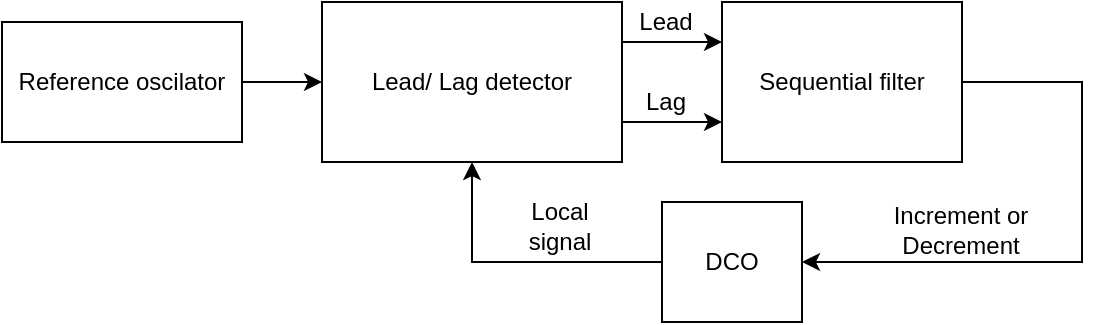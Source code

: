 <mxfile version="21.5.0" type="device">
  <diagram name="Strona-1" id="enYxiieyaq_OJnFaaJwW">
    <mxGraphModel dx="810" dy="479" grid="1" gridSize="10" guides="1" tooltips="1" connect="1" arrows="1" fold="1" page="1" pageScale="1" pageWidth="1654" pageHeight="1169" math="0" shadow="0">
      <root>
        <mxCell id="0" />
        <mxCell id="1" parent="0" />
        <mxCell id="l6fOnWCVP_7H3QjicMm--8" style="edgeStyle=orthogonalEdgeStyle;rounded=0;orthogonalLoop=1;jettySize=auto;html=1;exitX=1;exitY=0.25;exitDx=0;exitDy=0;entryX=0;entryY=0.25;entryDx=0;entryDy=0;" parent="1" source="l6fOnWCVP_7H3QjicMm--1" target="l6fOnWCVP_7H3QjicMm--7" edge="1">
          <mxGeometry relative="1" as="geometry" />
        </mxCell>
        <mxCell id="l6fOnWCVP_7H3QjicMm--9" style="edgeStyle=orthogonalEdgeStyle;rounded=0;orthogonalLoop=1;jettySize=auto;html=1;exitX=1;exitY=0.75;exitDx=0;exitDy=0;entryX=0;entryY=0.75;entryDx=0;entryDy=0;" parent="1" source="l6fOnWCVP_7H3QjicMm--1" target="l6fOnWCVP_7H3QjicMm--7" edge="1">
          <mxGeometry relative="1" as="geometry" />
        </mxCell>
        <mxCell id="l6fOnWCVP_7H3QjicMm--1" value="Lead/ Lag detector" style="rounded=0;whiteSpace=wrap;html=1;" parent="1" vertex="1">
          <mxGeometry x="340" y="270" width="150" height="80" as="geometry" />
        </mxCell>
        <mxCell id="l6fOnWCVP_7H3QjicMm--6" style="edgeStyle=orthogonalEdgeStyle;rounded=0;orthogonalLoop=1;jettySize=auto;html=1;exitX=1;exitY=0.5;exitDx=0;exitDy=0;entryX=0;entryY=0.5;entryDx=0;entryDy=0;" parent="1" source="l6fOnWCVP_7H3QjicMm--5" target="l6fOnWCVP_7H3QjicMm--1" edge="1">
          <mxGeometry relative="1" as="geometry" />
        </mxCell>
        <mxCell id="l6fOnWCVP_7H3QjicMm--5" value="Reference oscilator" style="rounded=0;whiteSpace=wrap;html=1;" parent="1" vertex="1">
          <mxGeometry x="180" y="280" width="120" height="60" as="geometry" />
        </mxCell>
        <mxCell id="KsAS81qC23-q87Vxh5Oe-3" style="edgeStyle=orthogonalEdgeStyle;rounded=0;orthogonalLoop=1;jettySize=auto;html=1;exitX=1;exitY=0.5;exitDx=0;exitDy=0;entryX=1;entryY=0.5;entryDx=0;entryDy=0;" edge="1" parent="1" source="l6fOnWCVP_7H3QjicMm--7" target="l6fOnWCVP_7H3QjicMm--12">
          <mxGeometry relative="1" as="geometry">
            <Array as="points">
              <mxPoint x="720" y="310" />
              <mxPoint x="720" y="400" />
            </Array>
          </mxGeometry>
        </mxCell>
        <mxCell id="l6fOnWCVP_7H3QjicMm--7" value="Sequential filter" style="rounded=0;whiteSpace=wrap;html=1;" parent="1" vertex="1">
          <mxGeometry x="540" y="270" width="120" height="80" as="geometry" />
        </mxCell>
        <mxCell id="l6fOnWCVP_7H3QjicMm--10" value="Lead" style="text;html=1;strokeColor=none;fillColor=none;align=center;verticalAlign=middle;whiteSpace=wrap;rounded=0;" parent="1" vertex="1">
          <mxGeometry x="492" y="270" width="40" height="20" as="geometry" />
        </mxCell>
        <mxCell id="l6fOnWCVP_7H3QjicMm--11" value="Lag" style="text;html=1;strokeColor=none;fillColor=none;align=center;verticalAlign=middle;whiteSpace=wrap;rounded=0;" parent="1" vertex="1">
          <mxGeometry x="492" y="310" width="40" height="20" as="geometry" />
        </mxCell>
        <mxCell id="KsAS81qC23-q87Vxh5Oe-1" style="edgeStyle=orthogonalEdgeStyle;rounded=0;orthogonalLoop=1;jettySize=auto;html=1;exitX=0;exitY=0.5;exitDx=0;exitDy=0;entryX=0.5;entryY=1;entryDx=0;entryDy=0;" edge="1" parent="1" source="l6fOnWCVP_7H3QjicMm--12" target="l6fOnWCVP_7H3QjicMm--1">
          <mxGeometry relative="1" as="geometry" />
        </mxCell>
        <mxCell id="l6fOnWCVP_7H3QjicMm--12" value="DCO" style="rounded=0;whiteSpace=wrap;html=1;" parent="1" vertex="1">
          <mxGeometry x="510" y="370" width="70" height="60" as="geometry" />
        </mxCell>
        <mxCell id="l6fOnWCVP_7H3QjicMm--16" value="Increment or Decrement" style="text;html=1;strokeColor=none;fillColor=none;align=center;verticalAlign=middle;whiteSpace=wrap;rounded=0;" parent="1" vertex="1">
          <mxGeometry x="614" y="374" width="91" height="20" as="geometry" />
        </mxCell>
        <mxCell id="KsAS81qC23-q87Vxh5Oe-5" value="Local signal" style="text;html=1;strokeColor=none;fillColor=none;align=center;verticalAlign=middle;whiteSpace=wrap;rounded=0;" vertex="1" parent="1">
          <mxGeometry x="429" y="367" width="60" height="30" as="geometry" />
        </mxCell>
      </root>
    </mxGraphModel>
  </diagram>
</mxfile>
